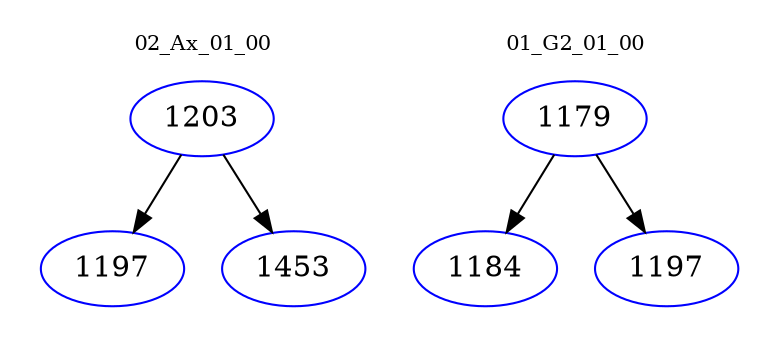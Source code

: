 digraph{
subgraph cluster_0 {
color = white
label = "02_Ax_01_00";
fontsize=10;
T0_1203 [label="1203", color="blue"]
T0_1203 -> T0_1197 [color="black"]
T0_1197 [label="1197", color="blue"]
T0_1203 -> T0_1453 [color="black"]
T0_1453 [label="1453", color="blue"]
}
subgraph cluster_1 {
color = white
label = "01_G2_01_00";
fontsize=10;
T1_1179 [label="1179", color="blue"]
T1_1179 -> T1_1184 [color="black"]
T1_1184 [label="1184", color="blue"]
T1_1179 -> T1_1197 [color="black"]
T1_1197 [label="1197", color="blue"]
}
}
